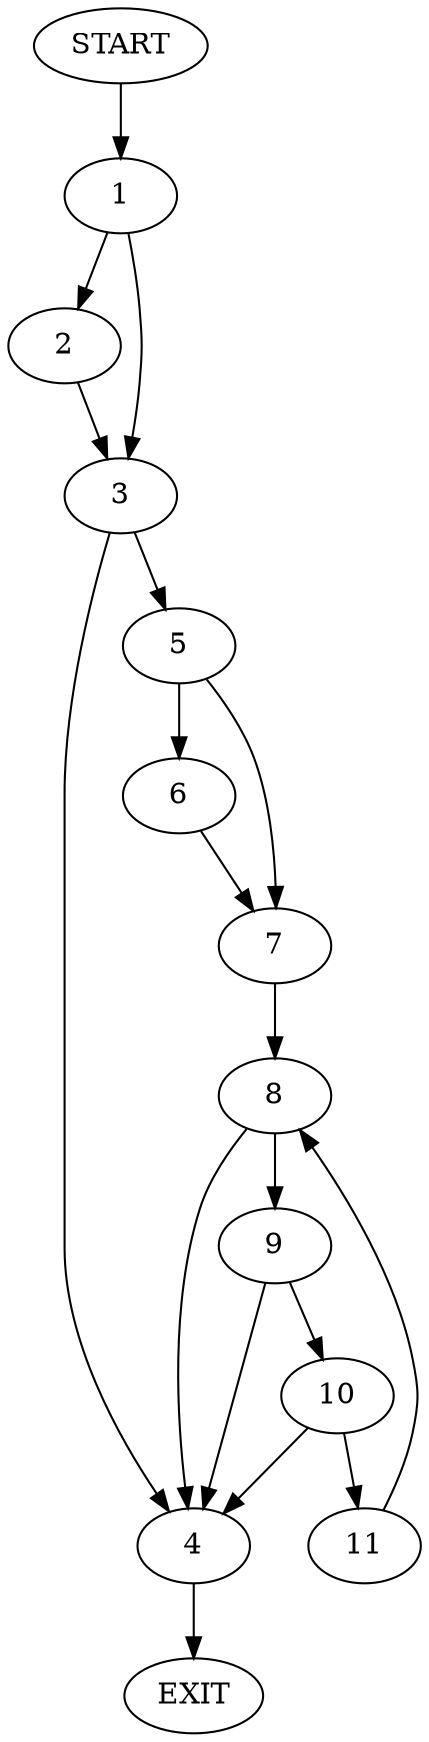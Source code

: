 digraph {
0 [label="START"];
1;
2;
3;
4;
5;
6;
7;
8;
9;
10;
11;
12 [label="EXIT"];
0 -> 1;
1 -> 2;
1 -> 3;
2 -> 3;
3 -> 4;
3 -> 5;
4 -> 12;
5 -> 6;
5 -> 7;
6 -> 7;
7 -> 8;
8 -> 4;
8 -> 9;
9 -> 4;
9 -> 10;
10 -> 4;
10 -> 11;
11 -> 8;
}